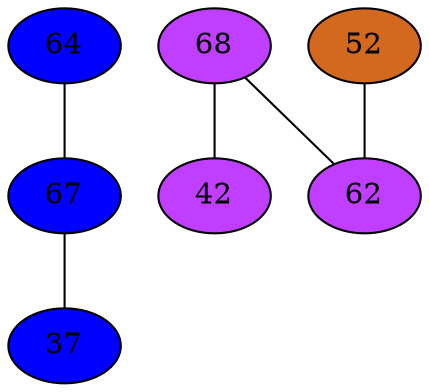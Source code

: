 strict graph {
64[label="64" style=filled fillcolor="blue1"];
64 -- 67
67[label="67" style=filled fillcolor="blue1"];
67 -- 64
67 -- 37
68[label="68" style=filled fillcolor="darkorchid1"];
68 -- 42
68 -- 62
52[label="52" style=filled fillcolor="chocolate"];
52 -- 62
37[label="37" style=filled fillcolor="blue1"];
37 -- 67
42[label="42" style=filled fillcolor="darkorchid1"];
42 -- 68
62[label="62" style=filled fillcolor="darkorchid1"];
62 -- 68
62 -- 52
}